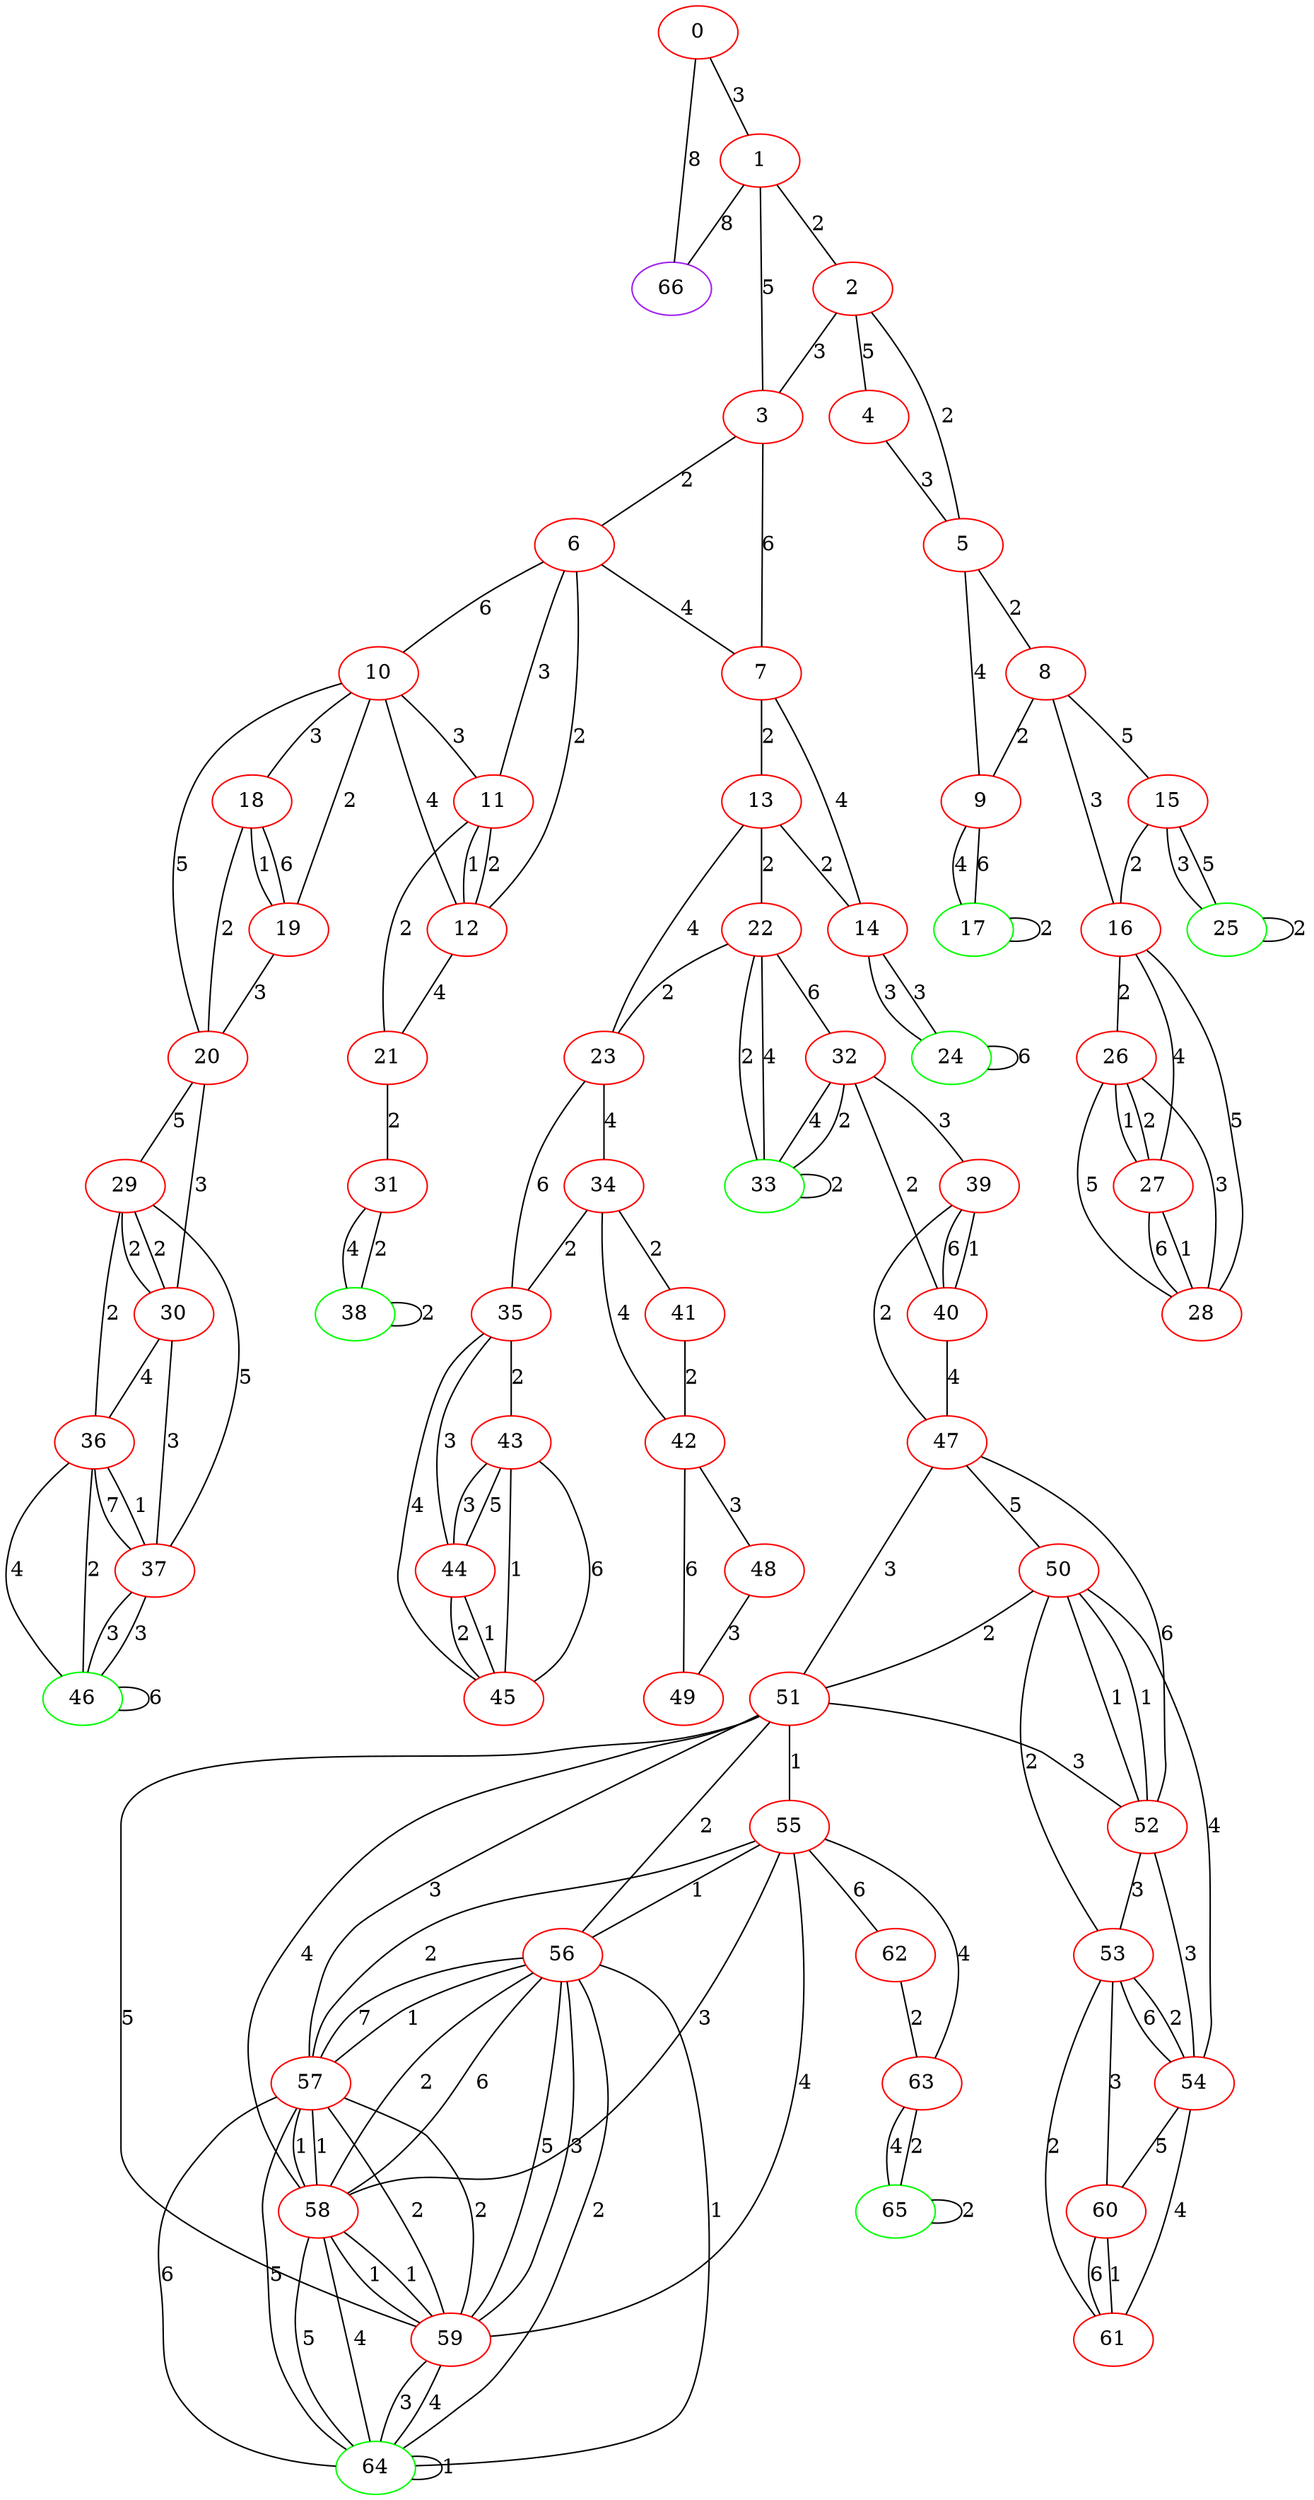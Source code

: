 graph "" {
0 [color=red, weight=1];
1 [color=red, weight=1];
2 [color=red, weight=1];
3 [color=red, weight=1];
4 [color=red, weight=1];
5 [color=red, weight=1];
6 [color=red, weight=1];
7 [color=red, weight=1];
8 [color=red, weight=1];
9 [color=red, weight=1];
10 [color=red, weight=1];
11 [color=red, weight=1];
12 [color=red, weight=1];
13 [color=red, weight=1];
14 [color=red, weight=1];
15 [color=red, weight=1];
16 [color=red, weight=1];
17 [color=green, weight=2];
18 [color=red, weight=1];
19 [color=red, weight=1];
20 [color=red, weight=1];
21 [color=red, weight=1];
22 [color=red, weight=1];
23 [color=red, weight=1];
24 [color=green, weight=2];
25 [color=green, weight=2];
26 [color=red, weight=1];
27 [color=red, weight=1];
28 [color=red, weight=1];
29 [color=red, weight=1];
30 [color=red, weight=1];
31 [color=red, weight=1];
32 [color=red, weight=1];
33 [color=green, weight=2];
34 [color=red, weight=1];
35 [color=red, weight=1];
36 [color=red, weight=1];
37 [color=red, weight=1];
38 [color=green, weight=2];
39 [color=red, weight=1];
40 [color=red, weight=1];
41 [color=red, weight=1];
42 [color=red, weight=1];
43 [color=red, weight=1];
44 [color=red, weight=1];
45 [color=red, weight=1];
46 [color=green, weight=2];
47 [color=red, weight=1];
48 [color=red, weight=1];
49 [color=red, weight=1];
50 [color=red, weight=1];
51 [color=red, weight=1];
52 [color=red, weight=1];
53 [color=red, weight=1];
54 [color=red, weight=1];
55 [color=red, weight=1];
56 [color=red, weight=1];
57 [color=red, weight=1];
58 [color=red, weight=1];
59 [color=red, weight=1];
60 [color=red, weight=1];
61 [color=red, weight=1];
62 [color=red, weight=1];
63 [color=red, weight=1];
64 [color=green, weight=2];
65 [color=green, weight=2];
66 [color=purple, weight=4];
0 -- 1  [key=0, label=3];
0 -- 66  [key=0, label=8];
1 -- 2  [key=0, label=2];
1 -- 3  [key=0, label=5];
1 -- 66  [key=0, label=8];
2 -- 3  [key=0, label=3];
2 -- 4  [key=0, label=5];
2 -- 5  [key=0, label=2];
3 -- 6  [key=0, label=2];
3 -- 7  [key=0, label=6];
4 -- 5  [key=0, label=3];
5 -- 8  [key=0, label=2];
5 -- 9  [key=0, label=4];
6 -- 11  [key=0, label=3];
6 -- 10  [key=0, label=6];
6 -- 12  [key=0, label=2];
6 -- 7  [key=0, label=4];
7 -- 13  [key=0, label=2];
7 -- 14  [key=0, label=4];
8 -- 16  [key=0, label=3];
8 -- 9  [key=0, label=2];
8 -- 15  [key=0, label=5];
9 -- 17  [key=0, label=4];
9 -- 17  [key=1, label=6];
10 -- 11  [key=0, label=3];
10 -- 12  [key=0, label=4];
10 -- 18  [key=0, label=3];
10 -- 19  [key=0, label=2];
10 -- 20  [key=0, label=5];
11 -- 12  [key=0, label=2];
11 -- 12  [key=1, label=1];
11 -- 21  [key=0, label=2];
12 -- 21  [key=0, label=4];
13 -- 23  [key=0, label=4];
13 -- 22  [key=0, label=2];
13 -- 14  [key=0, label=2];
14 -- 24  [key=0, label=3];
14 -- 24  [key=1, label=3];
15 -- 16  [key=0, label=2];
15 -- 25  [key=0, label=5];
15 -- 25  [key=1, label=3];
16 -- 26  [key=0, label=2];
16 -- 27  [key=0, label=4];
16 -- 28  [key=0, label=5];
17 -- 17  [key=0, label=2];
18 -- 19  [key=0, label=1];
18 -- 19  [key=1, label=6];
18 -- 20  [key=0, label=2];
19 -- 20  [key=0, label=3];
20 -- 30  [key=0, label=3];
20 -- 29  [key=0, label=5];
21 -- 31  [key=0, label=2];
22 -- 32  [key=0, label=6];
22 -- 33  [key=0, label=4];
22 -- 33  [key=1, label=2];
22 -- 23  [key=0, label=2];
23 -- 34  [key=0, label=4];
23 -- 35  [key=0, label=6];
24 -- 24  [key=0, label=6];
25 -- 25  [key=0, label=2];
26 -- 27  [key=0, label=1];
26 -- 27  [key=1, label=2];
26 -- 28  [key=0, label=5];
26 -- 28  [key=1, label=3];
27 -- 28  [key=0, label=6];
27 -- 28  [key=1, label=1];
29 -- 36  [key=0, label=2];
29 -- 37  [key=0, label=5];
29 -- 30  [key=0, label=2];
29 -- 30  [key=1, label=2];
30 -- 36  [key=0, label=4];
30 -- 37  [key=0, label=3];
31 -- 38  [key=0, label=4];
31 -- 38  [key=1, label=2];
32 -- 40  [key=0, label=2];
32 -- 33  [key=0, label=2];
32 -- 33  [key=1, label=4];
32 -- 39  [key=0, label=3];
33 -- 33  [key=0, label=2];
34 -- 41  [key=0, label=2];
34 -- 42  [key=0, label=4];
34 -- 35  [key=0, label=2];
35 -- 43  [key=0, label=2];
35 -- 44  [key=0, label=3];
35 -- 45  [key=0, label=4];
36 -- 37  [key=0, label=1];
36 -- 37  [key=1, label=7];
36 -- 46  [key=0, label=4];
36 -- 46  [key=1, label=2];
37 -- 46  [key=0, label=3];
37 -- 46  [key=1, label=3];
38 -- 38  [key=0, label=2];
39 -- 40  [key=0, label=1];
39 -- 40  [key=1, label=6];
39 -- 47  [key=0, label=2];
40 -- 47  [key=0, label=4];
41 -- 42  [key=0, label=2];
42 -- 48  [key=0, label=3];
42 -- 49  [key=0, label=6];
43 -- 44  [key=0, label=5];
43 -- 44  [key=1, label=3];
43 -- 45  [key=0, label=6];
43 -- 45  [key=1, label=1];
44 -- 45  [key=0, label=1];
44 -- 45  [key=1, label=2];
46 -- 46  [key=0, label=6];
47 -- 50  [key=0, label=5];
47 -- 51  [key=0, label=3];
47 -- 52  [key=0, label=6];
48 -- 49  [key=0, label=3];
50 -- 51  [key=0, label=2];
50 -- 52  [key=0, label=1];
50 -- 52  [key=1, label=1];
50 -- 53  [key=0, label=2];
50 -- 54  [key=0, label=4];
51 -- 52  [key=0, label=3];
51 -- 55  [key=0, label=1];
51 -- 56  [key=0, label=2];
51 -- 57  [key=0, label=3];
51 -- 58  [key=0, label=4];
51 -- 59  [key=0, label=5];
52 -- 53  [key=0, label=3];
52 -- 54  [key=0, label=3];
53 -- 60  [key=0, label=3];
53 -- 61  [key=0, label=2];
53 -- 54  [key=0, label=6];
53 -- 54  [key=1, label=2];
54 -- 60  [key=0, label=5];
54 -- 61  [key=0, label=4];
55 -- 56  [key=0, label=1];
55 -- 57  [key=0, label=2];
55 -- 58  [key=0, label=3];
55 -- 59  [key=0, label=4];
55 -- 62  [key=0, label=6];
55 -- 63  [key=0, label=4];
56 -- 64  [key=0, label=1];
56 -- 64  [key=1, label=2];
56 -- 57  [key=0, label=7];
56 -- 57  [key=1, label=1];
56 -- 58  [key=0, label=6];
56 -- 58  [key=1, label=2];
56 -- 59  [key=0, label=5];
56 -- 59  [key=1, label=3];
57 -- 64  [key=0, label=6];
57 -- 64  [key=1, label=5];
57 -- 58  [key=0, label=1];
57 -- 58  [key=1, label=1];
57 -- 59  [key=0, label=2];
57 -- 59  [key=1, label=2];
58 -- 64  [key=0, label=5];
58 -- 64  [key=1, label=4];
58 -- 59  [key=0, label=1];
58 -- 59  [key=1, label=1];
59 -- 64  [key=0, label=4];
59 -- 64  [key=1, label=3];
60 -- 61  [key=0, label=1];
60 -- 61  [key=1, label=6];
62 -- 63  [key=0, label=2];
63 -- 65  [key=0, label=4];
63 -- 65  [key=1, label=2];
64 -- 64  [key=0, label=1];
65 -- 65  [key=0, label=2];
}
